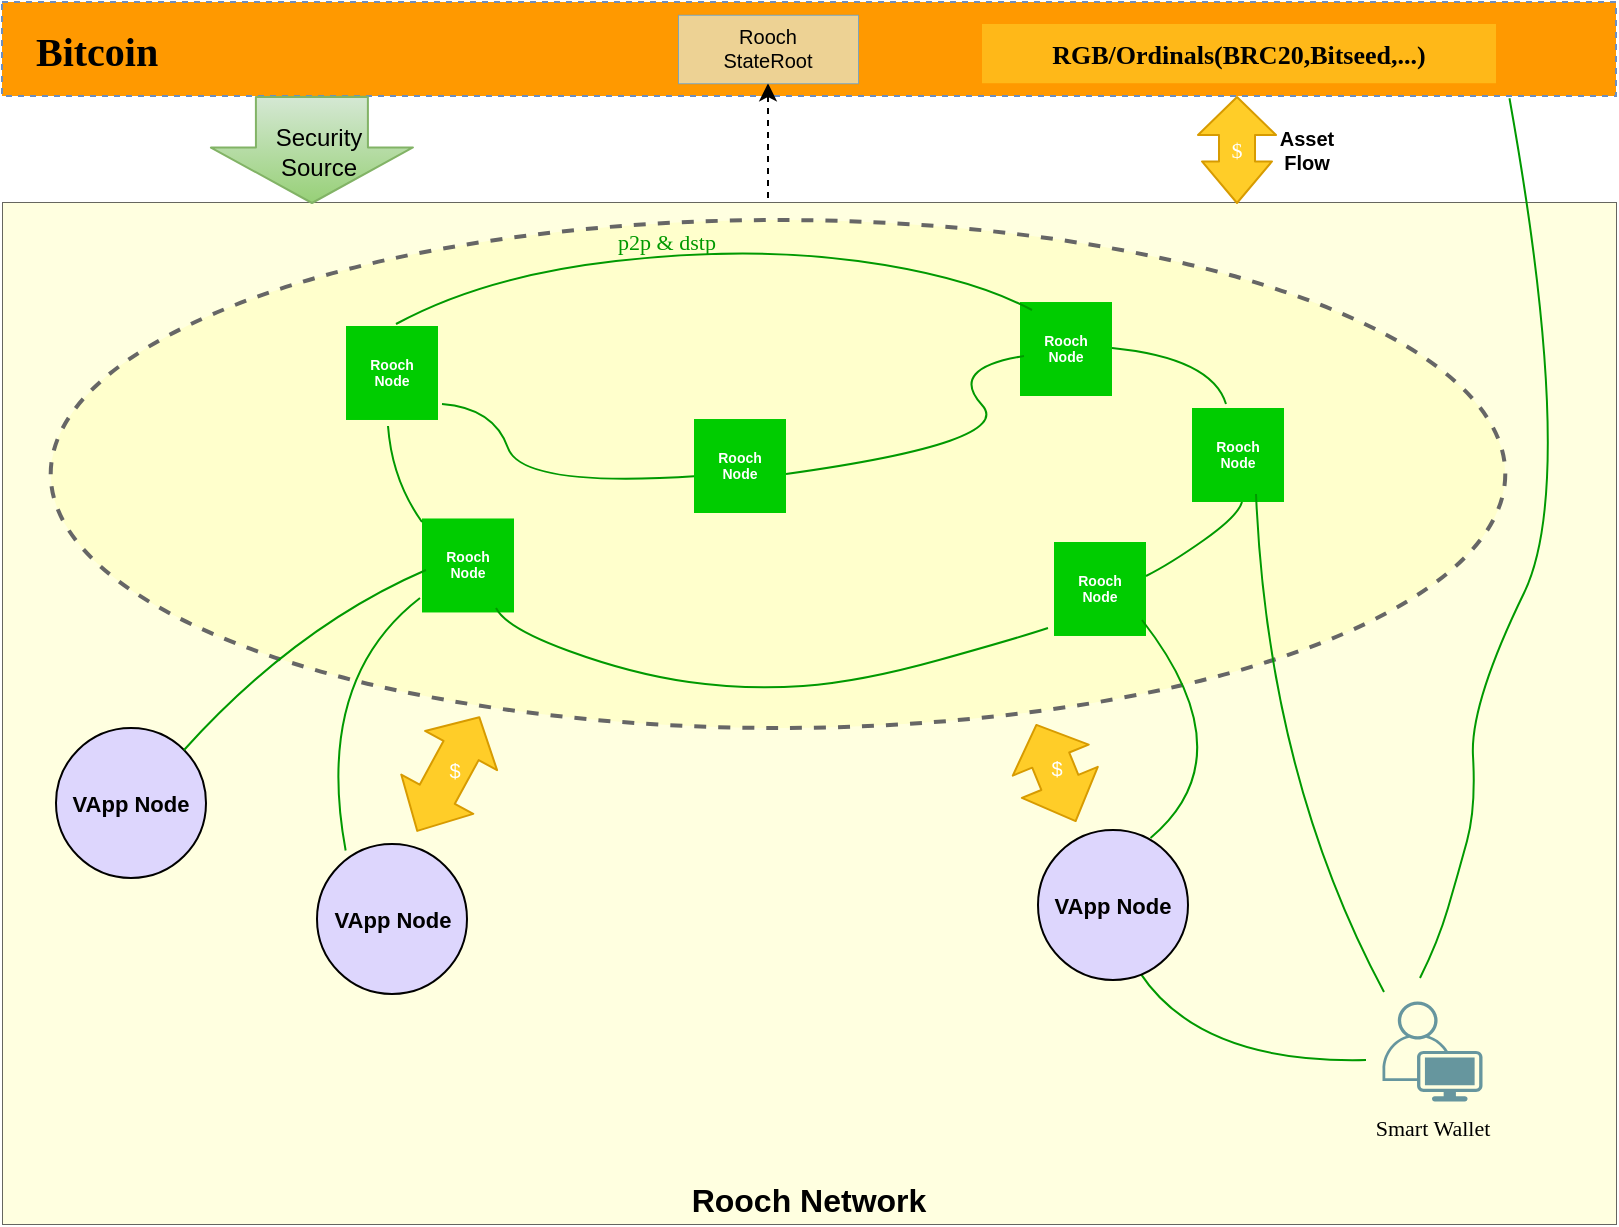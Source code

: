 <mxfile pages="7" scale="1" border="5" disableSvgWarning="true">
    <diagram id="2vP4aIfQfO2A1SMvVix5" name="bitcoin-application-layer">
        <mxGraphModel dx="803" dy="524" grid="0" gridSize="10" guides="1" tooltips="1" connect="1" arrows="1" fold="1" page="1" pageScale="1" pageWidth="850" pageHeight="1100" background="#ffffff" math="0" shadow="0">
            <root>
                <mxCell id="0"/>
                <mxCell id="1" parent="0"/>
                <mxCell id="2N7_XIKIqpY0DTHlZ09R-25" value="&lt;b style=&quot;font-size: 16px;&quot;&gt;&lt;br&gt;&lt;br&gt;Rooch Network&lt;br&gt;&lt;/b&gt;" style="text;html=1;align=center;verticalAlign=bottom;whiteSpace=wrap;rounded=0;strokeWidth=0.5;fontSize=16;fillColor=#FFFFCC;opacity=60;strokeColor=default;" parent="1" vertex="1">
                    <mxGeometry x="15" y="159" width="807" height="511" as="geometry"/>
                </mxCell>
                <mxCell id="2N7_XIKIqpY0DTHlZ09R-11" value="" style="ellipse;whiteSpace=wrap;html=1;strokeColor=#666666;fontSize=20;strokeWidth=2;fillColor=#FFFFCC;dashed=1;" parent="1" vertex="1">
                    <mxGeometry x="39.35" y="168" width="727.29" height="254" as="geometry"/>
                </mxCell>
                <mxCell id="42tMP7xpwDNbhiCgl0YR-1" value="&amp;nbsp; &amp;nbsp;Bitcoin" style="rounded=0;whiteSpace=wrap;html=1;fontSize=20;fillColor=#FF9900;align=left;fontFamily=Verdana;fontStyle=1;gradientColor=none;strokeColor=#6c8ebf;dashed=1;" parent="1" vertex="1">
                    <mxGeometry x="15" y="59" width="807" height="47" as="geometry"/>
                </mxCell>
                <mxCell id="2N7_XIKIqpY0DTHlZ09R-21" style="edgeStyle=none;html=1;fontSize=7;dashed=1;" parent="1" target="2N7_XIKIqpY0DTHlZ09R-22" edge="1">
                    <mxGeometry relative="1" as="geometry">
                        <mxPoint x="398" y="157" as="sourcePoint"/>
                        <Array as="points"/>
                    </mxGeometry>
                </mxCell>
                <mxCell id="2N7_XIKIqpY0DTHlZ09R-22" value="Rooch&lt;br&gt;StateRoot" style="text;html=1;strokeColor=#3399FF;fillColor=#E1F8F7;align=center;verticalAlign=middle;whiteSpace=wrap;rounded=0;fontSize=10;strokeWidth=0.5;fontColor=#000000;opacity=60;" parent="1" vertex="1">
                    <mxGeometry x="353" y="65.38" width="90" height="34.23" as="geometry"/>
                </mxCell>
                <mxCell id="2N7_XIKIqpY0DTHlZ09R-26" value="" style="shape=flexArrow;endArrow=classic;startArrow=classic;html=1;strokeWidth=1;fontSize=10;width=18;startSize=6.6;fillColor=#ffcd28;strokeColor=#d79b00;gradientColor=none;startWidth=16;" parent="1" edge="1">
                    <mxGeometry width="100" height="100" relative="1" as="geometry">
                        <mxPoint x="632.5" y="160" as="sourcePoint"/>
                        <mxPoint x="632.5" y="106" as="targetPoint"/>
                    </mxGeometry>
                </mxCell>
                <mxCell id="2N7_XIKIqpY0DTHlZ09R-27" value="&lt;b&gt;Asset&lt;br&gt;Flow&lt;/b&gt;" style="edgeLabel;html=1;align=center;verticalAlign=middle;resizable=0;points=[];fontSize=10;labelBackgroundColor=none;" parent="2N7_XIKIqpY0DTHlZ09R-26" vertex="1" connectable="0">
                    <mxGeometry x="0.115" y="-1" relative="1" as="geometry">
                        <mxPoint x="33" y="3" as="offset"/>
                    </mxGeometry>
                </mxCell>
                <mxCell id="2N7_XIKIqpY0DTHlZ09R-73" value="$" style="edgeLabel;html=1;align=center;verticalAlign=middle;resizable=0;points=[];fontSize=11;fontFamily=Verdana;fontColor=#FFFFFF;labelBackgroundColor=none;" parent="2N7_XIKIqpY0DTHlZ09R-26" vertex="1" connectable="0">
                    <mxGeometry x="0.027" y="1" relative="1" as="geometry">
                        <mxPoint as="offset"/>
                    </mxGeometry>
                </mxCell>
                <mxCell id="2N7_XIKIqpY0DTHlZ09R-28" value="" style="shape=flexArrow;endArrow=classic;startArrow=classic;html=1;strokeWidth=1;fontSize=10;width=20;startSize=6.63;exitX=0.257;exitY=0.581;exitDx=0;exitDy=0;exitPerimeter=0;fillColor=#ffcd28;labelBackgroundColor=none;gradientColor=none;strokeColor=#d79b00;entryX=0.296;entryY=0.468;entryDx=0;entryDy=0;entryPerimeter=0;" parent="1" edge="1">
                    <mxGeometry width="100" height="100" relative="1" as="geometry">
                        <mxPoint x="222.399" y="473.891" as="sourcePoint"/>
                        <mxPoint x="253.872" y="416.148" as="targetPoint"/>
                    </mxGeometry>
                </mxCell>
                <mxCell id="2N7_XIKIqpY0DTHlZ09R-29" value="$&lt;br&gt;" style="edgeLabel;html=1;align=center;verticalAlign=middle;resizable=0;points=[];fontSize=10;labelBackgroundColor=none;fontColor=#FFFFFF;" parent="2N7_XIKIqpY0DTHlZ09R-28" vertex="1" connectable="0">
                    <mxGeometry x="0.115" y="-1" relative="1" as="geometry">
                        <mxPoint as="offset"/>
                    </mxGeometry>
                </mxCell>
                <mxCell id="2N7_XIKIqpY0DTHlZ09R-37" value="" style="shape=flexArrow;endArrow=classic;html=1;strokeWidth=1;fontSize=12;fillColor=#d5e8d4;endWidth=44;endSize=8.92;width=56;gradientColor=#97d077;strokeColor=#82b366;exitX=0.192;exitY=0.999;exitDx=0;exitDy=0;exitPerimeter=0;labelBackgroundColor=none;fontColor=#FFFFFF;verticalAlign=middle;" parent="1" source="42tMP7xpwDNbhiCgl0YR-1" edge="1">
                    <mxGeometry width="50" height="50" relative="1" as="geometry">
                        <mxPoint x="151" y="106" as="sourcePoint"/>
                        <mxPoint x="170" y="160" as="targetPoint"/>
                    </mxGeometry>
                </mxCell>
                <mxCell id="2N7_XIKIqpY0DTHlZ09R-38" value="Security&lt;br&gt;Source" style="edgeLabel;html=1;align=center;verticalAlign=middle;resizable=0;points=[];fontSize=12;labelBackgroundColor=none;fontColor=#000000;" parent="2N7_XIKIqpY0DTHlZ09R-37" vertex="1" connectable="0">
                    <mxGeometry x="-0.205" y="-5" relative="1" as="geometry">
                        <mxPoint x="8" y="6" as="offset"/>
                    </mxGeometry>
                </mxCell>
                <mxCell id="2N7_XIKIqpY0DTHlZ09R-49" value="Rooch&#10;Node" style="group;strokeColor=none;align=center;container=0;verticalAlign=middle;fontSize=7;labelBackgroundColor=none;fontColor=#FFFFFF;labelBorderColor=none;fillColor=#00CC00;fontStyle=1" parent="1" vertex="1" connectable="0">
                    <mxGeometry x="610" y="262" width="46" height="46.99" as="geometry"/>
                </mxCell>
                <mxCell id="2N7_XIKIqpY0DTHlZ09R-50" value="Rooch&#10;Node" style="group;strokeColor=none;align=center;container=0;verticalAlign=middle;fontSize=7;labelBackgroundColor=none;fontColor=#FFFFFF;labelBorderColor=none;fillColor=#00CC00;fontStyle=1" parent="1" vertex="1" connectable="0">
                    <mxGeometry x="541" y="329" width="46" height="46.99" as="geometry"/>
                </mxCell>
                <mxCell id="2N7_XIKIqpY0DTHlZ09R-51" value="Rooch&#10;Node" style="group;strokeColor=none;align=center;container=0;verticalAlign=middle;fontSize=7;labelBackgroundColor=none;fontColor=#FFFFFF;labelBorderColor=none;fillColor=#00CC00;fontStyle=1" parent="1" vertex="1" connectable="0">
                    <mxGeometry x="524" y="209.01" width="46" height="46.99" as="geometry"/>
                </mxCell>
                <mxCell id="2N7_XIKIqpY0DTHlZ09R-52" value="Rooch&#10;Node" style="group;strokeColor=none;align=center;container=0;verticalAlign=middle;fontSize=7;labelBackgroundColor=none;fontColor=#FFFFFF;labelBorderColor=none;fillColor=#00CC00;fontStyle=1" parent="1" vertex="1" connectable="0">
                    <mxGeometry x="187" y="221" width="46" height="46.99" as="geometry"/>
                </mxCell>
                <mxCell id="2N7_XIKIqpY0DTHlZ09R-55" value="" style="shape=flexArrow;endArrow=classic;startArrow=classic;html=1;strokeWidth=1;fontSize=10;width=20;startSize=6.63;fillColor=#ffcd28;labelBackgroundColor=none;gradientColor=none;strokeColor=#d79b00;" parent="1" edge="1">
                    <mxGeometry width="100" height="100" relative="1" as="geometry">
                        <mxPoint x="552" y="469" as="sourcePoint"/>
                        <mxPoint x="532" y="420" as="targetPoint"/>
                    </mxGeometry>
                </mxCell>
                <mxCell id="2N7_XIKIqpY0DTHlZ09R-56" value="$&lt;br&gt;" style="edgeLabel;html=1;align=center;verticalAlign=middle;resizable=0;points=[];fontSize=10;labelBackgroundColor=none;fontColor=#FFFFFF;" parent="2N7_XIKIqpY0DTHlZ09R-55" vertex="1" connectable="0">
                    <mxGeometry x="0.115" y="-1" relative="1" as="geometry">
                        <mxPoint as="offset"/>
                    </mxGeometry>
                </mxCell>
                <mxCell id="2N7_XIKIqpY0DTHlZ09R-57" value="Rooch&#10;Node" style="group;strokeColor=none;align=center;container=0;verticalAlign=middle;fontSize=7;labelBackgroundColor=none;fontColor=#FFFFFF;labelBorderColor=none;fillColor=#00CC00;fontStyle=1" parent="1" vertex="1" connectable="0">
                    <mxGeometry x="225" y="317.24" width="46" height="46.99" as="geometry"/>
                </mxCell>
                <mxCell id="2N7_XIKIqpY0DTHlZ09R-59" value="" style="curved=1;endArrow=none;html=1;labelBackgroundColor=none;strokeWidth=1;fontFamily=Verdana;fontSize=12;fontColor=#FFFFFF;fillColor=#FFFFFF;endFill=0;strokeColor=#009900;" parent="1" edge="1">
                    <mxGeometry width="50" height="50" relative="1" as="geometry">
                        <mxPoint x="225" y="319" as="sourcePoint"/>
                        <mxPoint x="208" y="271" as="targetPoint"/>
                        <Array as="points">
                            <mxPoint x="210" y="298"/>
                        </Array>
                    </mxGeometry>
                </mxCell>
                <mxCell id="2N7_XIKIqpY0DTHlZ09R-61" value="" style="curved=1;endArrow=none;html=1;labelBackgroundColor=none;strokeColor=#009900;strokeWidth=1;fontFamily=Verdana;fontSize=12;fontColor=#FFFFFF;fillColor=#FFFFFF;endFill=0;" parent="1" edge="1">
                    <mxGeometry width="50" height="50" relative="1" as="geometry">
                        <mxPoint x="212" y="220" as="sourcePoint"/>
                        <mxPoint x="530" y="213" as="targetPoint"/>
                        <Array as="points">
                            <mxPoint x="256" y="196"/>
                            <mxPoint x="388" y="181"/>
                            <mxPoint x="498" y="196"/>
                        </Array>
                    </mxGeometry>
                </mxCell>
                <mxCell id="2N7_XIKIqpY0DTHlZ09R-74" value="p2p &amp;amp; dstp" style="edgeLabel;html=1;align=center;verticalAlign=middle;resizable=0;points=[];fontSize=11;fontFamily=Verdana;fontColor=#009900;labelBackgroundColor=none;" parent="2N7_XIKIqpY0DTHlZ09R-61" vertex="1" connectable="0">
                    <mxGeometry x="-0.148" y="2" relative="1" as="geometry">
                        <mxPoint x="1" y="-5" as="offset"/>
                    </mxGeometry>
                </mxCell>
                <mxCell id="2N7_XIKIqpY0DTHlZ09R-63" value="" style="curved=1;endArrow=none;html=1;labelBackgroundColor=none;strokeWidth=1;fontFamily=Verdana;fontSize=12;fontColor=#FFFFFF;fillColor=#FFFFFF;endFill=0;strokeColor=#009900;" parent="1" edge="1">
                    <mxGeometry width="50" height="50" relative="1" as="geometry">
                        <mxPoint x="262" y="362" as="sourcePoint"/>
                        <mxPoint x="538" y="372" as="targetPoint"/>
                        <Array as="points">
                            <mxPoint x="267" y="372"/>
                            <mxPoint x="330" y="395"/>
                            <mxPoint x="387" y="403"/>
                            <mxPoint x="444" y="399"/>
                            <mxPoint x="523" y="377"/>
                        </Array>
                    </mxGeometry>
                </mxCell>
                <mxCell id="2N7_XIKIqpY0DTHlZ09R-65" value="" style="curved=1;endArrow=none;html=1;labelBackgroundColor=none;strokeColor=#009900;strokeWidth=1;fontFamily=Verdana;fontSize=12;fontColor=#FFFFFF;fillColor=#FFFFFF;endFill=0;" parent="1" edge="1">
                    <mxGeometry width="50" height="50" relative="1" as="geometry">
                        <mxPoint x="587" y="346" as="sourcePoint"/>
                        <mxPoint x="635" y="309" as="targetPoint"/>
                        <Array as="points">
                            <mxPoint x="599" y="340"/>
                            <mxPoint x="633" y="316"/>
                        </Array>
                    </mxGeometry>
                </mxCell>
                <mxCell id="2N7_XIKIqpY0DTHlZ09R-66" value="" style="curved=1;endArrow=none;html=1;labelBackgroundColor=none;strokeColor=#009900;strokeWidth=1;fontFamily=Verdana;fontSize=12;fontColor=#FFFFFF;fillColor=#FFFFFF;endFill=0;" parent="1" edge="1">
                    <mxGeometry width="50" height="50" relative="1" as="geometry">
                        <mxPoint x="570" y="232" as="sourcePoint"/>
                        <mxPoint x="627" y="260" as="targetPoint"/>
                        <Array as="points">
                            <mxPoint x="620" y="237"/>
                        </Array>
                    </mxGeometry>
                </mxCell>
                <mxCell id="2N7_XIKIqpY0DTHlZ09R-68" value="" style="curved=1;endArrow=none;html=1;labelBackgroundColor=none;strokeColor=#009900;strokeWidth=1;fontFamily=Verdana;fontSize=12;fontColor=#FFFFFF;fillColor=#FFFFFF;endFill=0;" parent="1" edge="1">
                    <mxGeometry width="50" height="50" relative="1" as="geometry">
                        <mxPoint x="235" y="260" as="sourcePoint"/>
                        <mxPoint x="363" y="296" as="targetPoint"/>
                        <Array as="points">
                            <mxPoint x="261" y="262"/>
                            <mxPoint x="275" y="302"/>
                        </Array>
                    </mxGeometry>
                </mxCell>
                <mxCell id="2N7_XIKIqpY0DTHlZ09R-70" value="" style="curved=1;endArrow=none;html=1;labelBackgroundColor=none;strokeColor=#009900;strokeWidth=1;fontFamily=Verdana;fontSize=12;fontColor=#FFFFFF;fillColor=#FFFFFF;endFill=0;" parent="1" edge="1">
                    <mxGeometry width="50" height="50" relative="1" as="geometry">
                        <mxPoint x="407" y="295" as="sourcePoint"/>
                        <mxPoint x="526" y="236" as="targetPoint"/>
                        <Array as="points">
                            <mxPoint x="522" y="279"/>
                            <mxPoint x="488" y="242"/>
                        </Array>
                    </mxGeometry>
                </mxCell>
                <mxCell id="2N7_XIKIqpY0DTHlZ09R-71" value="" style="curved=1;endArrow=none;html=1;labelBackgroundColor=none;strokeColor=#009900;strokeWidth=1;fontFamily=Verdana;fontSize=12;fontColor=#FFFFFF;fillColor=#FFFFFF;exitX=0.191;exitY=0.043;exitDx=0;exitDy=0;endFill=0;exitPerimeter=0;" parent="1" source="VQFMe5WCVB1cmZSXaplP-1" edge="1">
                    <mxGeometry width="50" height="50" relative="1" as="geometry">
                        <mxPoint x="179" y="473" as="sourcePoint"/>
                        <mxPoint x="224" y="357" as="targetPoint"/>
                        <Array as="points">
                            <mxPoint x="171" y="398"/>
                        </Array>
                    </mxGeometry>
                </mxCell>
                <mxCell id="2N7_XIKIqpY0DTHlZ09R-72" value="" style="curved=1;endArrow=none;html=1;labelBackgroundColor=none;strokeColor=#009900;strokeWidth=1;fontFamily=Verdana;fontSize=12;fontColor=#FFFFFF;fillColor=#FFFFFF;endFill=0;exitX=0.75;exitY=0;exitDx=0;exitDy=0;" parent="1" edge="1">
                    <mxGeometry width="50" height="50" relative="1" as="geometry">
                        <mxPoint x="589.25" y="477" as="sourcePoint"/>
                        <mxPoint x="585" y="368" as="targetPoint"/>
                        <Array as="points">
                            <mxPoint x="638" y="436"/>
                        </Array>
                    </mxGeometry>
                </mxCell>
                <mxCell id="2N7_XIKIqpY0DTHlZ09R-75" value="Smart Wallet" style="points=[[0.35,0,0],[0.98,0.51,0],[1,0.71,0],[0.67,1,0],[0,0.795,0],[0,0.65,0]];verticalLabelPosition=bottom;sketch=0;html=1;verticalAlign=top;aspect=fixed;align=center;pointerEvents=1;shape=mxgraph.cisco19.user;fillColor=#005073;strokeColor=none;dashed=1;labelBackgroundColor=none;labelBorderColor=none;strokeWidth=0;fontFamily=Verdana;fontSize=11;fontColor=#000000;opacity=60;" parent="1" vertex="1">
                    <mxGeometry x="705" y="558.5" width="50" height="50" as="geometry"/>
                </mxCell>
                <mxCell id="2N7_XIKIqpY0DTHlZ09R-76" value="" style="curved=1;endArrow=none;html=1;labelBackgroundColor=none;strokeColor=#009900;strokeWidth=1;fontFamily=Verdana;fontSize=12;fontColor=#FFFFFF;fillColor=#FFFFFF;endFill=0;entryX=0.934;entryY=1.024;entryDx=0;entryDy=0;entryPerimeter=0;" parent="1" target="42tMP7xpwDNbhiCgl0YR-1" edge="1">
                    <mxGeometry width="50" height="50" relative="1" as="geometry">
                        <mxPoint x="724" y="547" as="sourcePoint"/>
                        <mxPoint x="595" y="378" as="targetPoint"/>
                        <Array as="points">
                            <mxPoint x="733" y="529"/>
                            <mxPoint x="743" y="495"/>
                            <mxPoint x="752" y="462"/>
                            <mxPoint x="749" y="410"/>
                            <mxPoint x="803" y="299"/>
                        </Array>
                    </mxGeometry>
                </mxCell>
                <mxCell id="2N7_XIKIqpY0DTHlZ09R-77" value="" style="curved=1;endArrow=none;html=1;labelBackgroundColor=none;strokeColor=#009900;strokeWidth=1;fontFamily=Verdana;fontSize=12;fontColor=#FFFFFF;fillColor=#FFFFFF;endFill=0;" parent="1" edge="1">
                    <mxGeometry width="50" height="50" relative="1" as="geometry">
                        <mxPoint x="706" y="554" as="sourcePoint"/>
                        <mxPoint x="642" y="305" as="targetPoint"/>
                        <Array as="points">
                            <mxPoint x="648" y="446"/>
                        </Array>
                    </mxGeometry>
                </mxCell>
                <mxCell id="2N7_XIKIqpY0DTHlZ09R-78" value="" style="curved=1;endArrow=none;html=1;labelBackgroundColor=none;strokeColor=#009900;strokeWidth=1;fontFamily=Verdana;fontSize=12;fontColor=#FFFFFF;fillColor=#FFFFFF;endFill=0;entryX=0.678;entryY=0.949;entryDx=0;entryDy=0;entryPerimeter=0;" parent="1" target="VQFMe5WCVB1cmZSXaplP-2" edge="1">
                    <mxGeometry width="50" height="50" relative="1" as="geometry">
                        <mxPoint x="697" y="588" as="sourcePoint"/>
                        <mxPoint x="329" y="609.5" as="targetPoint"/>
                        <Array as="points">
                            <mxPoint x="614" y="590"/>
                        </Array>
                    </mxGeometry>
                </mxCell>
                <mxCell id="js07Af591hyCYf0K9vDc-3" value="Rooch&#10;Node" style="group;strokeColor=none;align=center;container=0;verticalAlign=middle;fontSize=7;labelBackgroundColor=none;fontColor=#FFFFFF;labelBorderColor=none;fillColor=#00CC00;fontStyle=1" parent="1" vertex="1" connectable="0">
                    <mxGeometry x="361" y="267.51" width="46" height="46.99" as="geometry"/>
                </mxCell>
                <mxCell id="VQFMe5WCVB1cmZSXaplP-1" value="&lt;font style=&quot;font-size: 11px;&quot;&gt;&lt;b&gt;VApp Node&lt;/b&gt;&lt;/font&gt;" style="ellipse;whiteSpace=wrap;html=1;aspect=fixed;verticalAlign=middle;fontSize=8;movable=1;resizable=1;rotatable=1;deletable=1;editable=1;connectable=1;container=0;fillColor=#DDD6FD;" parent="1" vertex="1">
                    <mxGeometry x="172.5" y="480" width="75" height="75" as="geometry"/>
                </mxCell>
                <mxCell id="VQFMe5WCVB1cmZSXaplP-2" value="&lt;font style=&quot;font-size: 11px;&quot;&gt;&lt;b&gt;VApp Node&lt;/b&gt;&lt;/font&gt;" style="ellipse;whiteSpace=wrap;html=1;aspect=fixed;verticalAlign=middle;fontSize=8;movable=1;resizable=1;rotatable=1;deletable=1;editable=1;connectable=1;container=0;fillColor=#DDD6FD;" parent="1" vertex="1">
                    <mxGeometry x="533" y="473" width="75" height="75" as="geometry"/>
                </mxCell>
                <mxCell id="VQFMe5WCVB1cmZSXaplP-3" value="&lt;font style=&quot;font-size: 11px;&quot;&gt;&lt;b&gt;VApp Node&lt;/b&gt;&lt;/font&gt;" style="ellipse;whiteSpace=wrap;html=1;aspect=fixed;verticalAlign=middle;fontSize=8;movable=1;resizable=1;rotatable=1;deletable=1;editable=1;connectable=1;container=0;fillColor=#DDD6FD;" parent="1" vertex="1">
                    <mxGeometry x="42" y="422" width="75" height="75" as="geometry"/>
                </mxCell>
                <mxCell id="VQFMe5WCVB1cmZSXaplP-4" value="RGB/Ordinals(BRC20,Bitseed,...)" style="rounded=0;whiteSpace=wrap;html=1;labelBackgroundColor=none;labelBorderColor=none;strokeColor=none;strokeWidth=1;fontFamily=Verdana;fontSize=13;fontColor=#000000;fillColor=#FFCD28;gradientColor=none;fontStyle=1;opacity=60;" parent="1" vertex="1">
                    <mxGeometry x="505" y="70" width="257" height="29.61" as="geometry"/>
                </mxCell>
                <mxCell id="VQFMe5WCVB1cmZSXaplP-5" value="" style="curved=1;endArrow=none;html=1;labelBackgroundColor=none;strokeColor=#009900;strokeWidth=1;fontFamily=Verdana;fontSize=12;fontColor=#FFFFFF;fillColor=#FFFFFF;exitX=1;exitY=0;exitDx=0;exitDy=0;endFill=0;" parent="1" source="VQFMe5WCVB1cmZSXaplP-3" edge="1">
                    <mxGeometry width="50" height="50" relative="1" as="geometry">
                        <mxPoint x="196.825" y="493.225" as="sourcePoint"/>
                        <mxPoint x="227" y="343" as="targetPoint"/>
                        <Array as="points">
                            <mxPoint x="162" y="371"/>
                        </Array>
                    </mxGeometry>
                </mxCell>
            </root>
        </mxGraphModel>
    </diagram>
    <diagram id="d7akH7xzT9ppM8vzb87T" name="vapp container">
        <mxGraphModel dx="803" dy="524" grid="0" gridSize="10" guides="1" tooltips="1" connect="1" arrows="1" fold="1" page="1" pageScale="1" pageWidth="850" pageHeight="1100" background="#ffffff" math="0" shadow="0">
            <root>
                <mxCell id="0"/>
                <mxCell id="1" parent="0"/>
                <mxCell id="Z9TN9iyGQm03j9Z2ilVb-1" value="VApp Container" style="group;strokeColor=default;align=center;container=0;movable=1;resizable=1;rotatable=1;deletable=1;editable=1;connectable=1;fillColor=#FEFCF0;fontStyle=1" parent="1" vertex="1" connectable="0">
                    <mxGeometry x="173" y="169" width="347" height="262" as="geometry"/>
                </mxCell>
                <mxCell id="Z9TN9iyGQm03j9Z2ilVb-11" value="MoveOS" style="rounded=0;whiteSpace=wrap;html=1;labelBackgroundColor=none;labelBorderColor=none;strokeColor=default;strokeWidth=1;fontFamily=Verdana;fontSize=11;fontColor=#000000;fillColor=#FFFFFF;gradientColor=none;opacity=60;verticalAlign=top;" parent="1" vertex="1">
                    <mxGeometry x="173" y="207" width="347" height="176" as="geometry"/>
                </mxCell>
                <mxCell id="Z9TN9iyGQm03j9Z2ilVb-2" value="&lt;font style=&quot;font-size: 11px;&quot;&gt;&lt;b&gt;App State&lt;/b&gt;&lt;/font&gt;" style="ellipse;whiteSpace=wrap;html=1;aspect=fixed;verticalAlign=top;fontSize=8;movable=1;resizable=1;rotatable=1;deletable=1;editable=1;connectable=1;container=0;fillColor=#DDD6FD;" parent="1" vertex="1">
                    <mxGeometry x="198" y="232.618" width="140" height="140" as="geometry"/>
                </mxCell>
                <mxCell id="Z9TN9iyGQm03j9Z2ilVb-3" value="&lt;font style=&quot;font-size: 10px;&quot;&gt;Rooch&lt;br&gt;State&lt;/font&gt;" style="ellipse;whiteSpace=wrap;html=1;aspect=fixed;fillColor=#E1F8F7;verticalAlign=top;fontSize=8;movable=1;resizable=1;rotatable=1;deletable=1;editable=1;connectable=1;container=0;dashed=1;fontColor=#000000;" parent="1" vertex="1">
                    <mxGeometry x="211.02" y="263" width="97.55" height="97.55" as="geometry"/>
                </mxCell>
                <mxCell id="Z9TN9iyGQm03j9Z2ilVb-4" value="&lt;span style=&quot;font-size: 8px;&quot;&gt;Bitcoin&lt;br&gt;State&lt;br style=&quot;font-size: 8px;&quot;&gt;&lt;/span&gt;" style="ellipse;whiteSpace=wrap;html=1;aspect=fixed;dashed=1;fontSize=8;movable=1;resizable=1;rotatable=1;deletable=1;editable=1;connectable=1;container=0;fillColor=#ff9900;gradientColor=none;strokeColor=#82b366;fontStyle=0;fontColor=#FFFFFF;" parent="1" vertex="1">
                    <mxGeometry x="234.83" y="301" width="49.93" height="49.93" as="geometry"/>
                </mxCell>
                <mxCell id="Z9TN9iyGQm03j9Z2ilVb-7" value="Move Std" style="rounded=0;whiteSpace=wrap;html=1;labelBackgroundColor=none;labelBorderColor=none;strokeColor=default;strokeWidth=1;fontFamily=Verdana;fontSize=11;fontColor=#000000;fillColor=#FFFFFF;gradientColor=none;flipV=1;flipH=1;" parent="1" vertex="1">
                    <mxGeometry x="355" y="343" width="161" height="32" as="geometry"/>
                </mxCell>
                <mxCell id="Z9TN9iyGQm03j9Z2ilVb-8" value="MoveOS Std" style="rounded=0;whiteSpace=wrap;html=1;labelBackgroundColor=none;labelBorderColor=none;strokeColor=default;strokeWidth=1;fontFamily=Verdana;fontSize=11;fontColor=#000000;fillColor=#FFFFFF;gradientColor=none;flipV=1;flipH=1;" parent="1" vertex="1">
                    <mxGeometry x="355" y="311" width="161" height="32" as="geometry"/>
                </mxCell>
                <mxCell id="Z9TN9iyGQm03j9Z2ilVb-9" value="RoochFramework" style="rounded=0;whiteSpace=wrap;html=1;labelBackgroundColor=none;labelBorderColor=none;strokeColor=default;strokeWidth=1;fontFamily=Verdana;fontSize=11;fontColor=#000000;fillColor=#FFFFFF;gradientColor=none;flipV=1;flipH=1;" parent="1" vertex="1">
                    <mxGeometry x="355" y="279" width="161" height="32" as="geometry"/>
                </mxCell>
                <mxCell id="Z9TN9iyGQm03j9Z2ilVb-10" value="BitcoinMove" style="rounded=0;whiteSpace=wrap;html=1;labelBackgroundColor=none;labelBorderColor=none;strokeColor=default;strokeWidth=1;fontFamily=Verdana;fontSize=11;fontColor=#000000;fillColor=#FFFFFF;gradientColor=none;flipV=1;flipH=1;" parent="1" vertex="1">
                    <mxGeometry x="355" y="247" width="161" height="32" as="geometry"/>
                </mxCell>
                <mxCell id="Z9TN9iyGQm03j9Z2ilVb-13" value="CLI" style="rounded=0;whiteSpace=wrap;html=1;labelBackgroundColor=none;labelBorderColor=none;strokeColor=default;strokeWidth=1;fontFamily=Verdana;fontSize=11;fontColor=#000000;fillColor=#FFFFFF;gradientColor=none;opacity=60;" parent="1" vertex="1">
                    <mxGeometry x="173" y="396" width="117" height="35.62" as="geometry"/>
                </mxCell>
                <mxCell id="Z9TN9iyGQm03j9Z2ilVb-14" value="RPC" style="rounded=0;whiteSpace=wrap;html=1;labelBackgroundColor=none;labelBorderColor=none;strokeColor=default;strokeWidth=1;fontFamily=Verdana;fontSize=11;fontColor=#000000;fillColor=#FFFFFF;gradientColor=none;opacity=60;" parent="1" vertex="1">
                    <mxGeometry x="290" y="396" width="130" height="35.62" as="geometry"/>
                </mxCell>
                <mxCell id="Z9TN9iyGQm03j9Z2ilVb-15" value="Indexer" style="rounded=0;whiteSpace=wrap;html=1;labelBackgroundColor=none;labelBorderColor=none;strokeColor=default;strokeWidth=1;fontFamily=Verdana;fontSize=11;fontColor=#000000;fillColor=#FFFFFF;gradientColor=none;opacity=60;" parent="1" vertex="1">
                    <mxGeometry x="420" y="396" width="100" height="35.62" as="geometry"/>
                </mxCell>
            </root>
        </mxGraphModel>
    </diagram>
    <diagram id="EqAth-7GmEjJqxAMN-ly" name="dstp">
        <mxGraphModel dx="803" dy="524" grid="0" gridSize="10" guides="1" tooltips="1" connect="1" arrows="1" fold="1" page="1" pageScale="1" pageWidth="850" pageHeight="1100" math="0" shadow="0">
            <root>
                <mxCell id="0"/>
                <mxCell id="1" parent="0"/>
                <mxCell id="Sma7fm2Y2_25wwJNQeVA-1" value="Rooch Node" style="group;strokeColor=default;align=center;container=0;movable=1;resizable=1;rotatable=1;deletable=1;editable=1;connectable=1;fillColor=#FEFCF0;fontStyle=1" parent="1" vertex="1" connectable="0">
                    <mxGeometry x="292" y="188" width="203" height="171" as="geometry"/>
                </mxCell>
                <mxCell id="Sma7fm2Y2_25wwJNQeVA-4" value="&lt;font style=&quot;font-size: 10px;&quot;&gt;Rooch&lt;br&gt;State&lt;/font&gt;" style="ellipse;whiteSpace=wrap;html=1;aspect=fixed;fillColor=#E1F8F7;verticalAlign=top;fontSize=8;movable=1;resizable=1;rotatable=1;deletable=1;editable=1;connectable=1;container=0;fontColor=#000000;" parent="1" vertex="1">
                    <mxGeometry x="333.83" y="217.46" width="131" height="131" as="geometry"/>
                </mxCell>
                <mxCell id="Sma7fm2Y2_25wwJNQeVA-5" value="&lt;span style=&quot;font-size: 8px;&quot;&gt;Bitcoin&lt;br&gt;State&lt;br style=&quot;font-size: 8px;&quot;&gt;&lt;/span&gt;" style="ellipse;whiteSpace=wrap;html=1;aspect=fixed;dashed=1;fontSize=8;movable=1;resizable=1;rotatable=1;deletable=1;editable=1;connectable=1;container=0;fillColor=#ff9900;gradientColor=none;strokeColor=#82b366;fontStyle=0;fontColor=#FFFFFF;" parent="1" vertex="1">
                    <mxGeometry x="345" y="246" width="60" height="60" as="geometry"/>
                </mxCell>
                <mxCell id="g-V4mNBlNdT8Pj4GGpcs-1" value="X VApp Node" style="group;strokeColor=default;align=center;container=0;movable=1;resizable=1;rotatable=1;deletable=1;editable=1;connectable=1;fillColor=#FEFCF0;fontStyle=1" parent="1" vertex="1" connectable="0">
                    <mxGeometry x="84" y="460" width="209" height="206" as="geometry"/>
                </mxCell>
                <mxCell id="eU7EONqNW5Q-Um91caDr-1" value="&lt;font style=&quot;font-size: 11px;&quot;&gt;&lt;b&gt;X App State&lt;/b&gt;&lt;/font&gt;" style="ellipse;whiteSpace=wrap;html=1;aspect=fixed;verticalAlign=middle;fontSize=8;movable=1;resizable=1;rotatable=1;deletable=1;editable=1;connectable=1;container=0;fillColor=#DDD6FD;" parent="1" vertex="1">
                    <mxGeometry x="102" y="582" width="75" height="75" as="geometry"/>
                </mxCell>
                <mxCell id="eU7EONqNW5Q-Um91caDr-2" value="&lt;font style=&quot;font-size: 10px;&quot;&gt;Rooch&lt;br&gt;State&lt;/font&gt;" style="ellipse;whiteSpace=wrap;html=1;aspect=fixed;fillColor=#E1F8F7;verticalAlign=top;fontSize=8;movable=1;resizable=1;rotatable=1;deletable=1;editable=1;connectable=1;container=0;fontColor=#000000;" parent="1" vertex="1">
                    <mxGeometry x="157" y="486" width="117.55" height="117.55" as="geometry"/>
                </mxCell>
                <mxCell id="eU7EONqNW5Q-Um91caDr-3" value="&lt;span style=&quot;font-size: 8px;&quot;&gt;Bitcoin&lt;br&gt;State&lt;br style=&quot;font-size: 8px;&quot;&gt;&lt;/span&gt;" style="ellipse;whiteSpace=wrap;html=1;aspect=fixed;dashed=1;fontSize=8;movable=1;resizable=1;rotatable=1;deletable=1;editable=1;connectable=1;container=0;fillColor=#ff9900;gradientColor=none;strokeColor=#82b366;fontStyle=0;fontColor=#FFFFFF;" parent="1" vertex="1">
                    <mxGeometry x="219.0" y="538.04" width="49.93" height="49.93" as="geometry"/>
                </mxCell>
                <mxCell id="eU7EONqNW5Q-Um91caDr-7" style="edgeStyle=none;html=1;exitX=0.75;exitY=0;exitDx=0;exitDy=0;entryX=0.5;entryY=1;entryDx=0;entryDy=0;dashed=1;labelBackgroundColor=none;strokeColor=#000000;strokeWidth=1;fontFamily=Verdana;fontSize=8;fontColor=#000000;startArrow=none;startFill=0;endArrow=classic;endFill=1;fillColor=#FFFFFF;" parent="1" source="eU7EONqNW5Q-Um91caDr-4" target="eU7EONqNW5Q-Um91caDr-6" edge="1">
                    <mxGeometry relative="1" as="geometry"/>
                </mxCell>
                <mxCell id="eU7EONqNW5Q-Um91caDr-4" value="X App StateRoot" style="rounded=0;whiteSpace=wrap;html=1;labelBackgroundColor=none;labelBorderColor=none;strokeColor=default;strokeWidth=1;fontFamily=Verdana;fontSize=8;fontColor=#000000;fillColor=#DDD6FD;gradientColor=none;opacity=60;fontStyle=1" parent="1" vertex="1">
                    <mxGeometry x="166.5" y="538.04" width="44" height="23" as="geometry"/>
                </mxCell>
                <mxCell id="eU7EONqNW5Q-Um91caDr-5" style="edgeStyle=none;html=1;exitX=1;exitY=0;exitDx=0;exitDy=0;entryX=0.5;entryY=1;entryDx=0;entryDy=0;labelBackgroundColor=none;strokeColor=#000000;strokeWidth=1;fontFamily=Verdana;fontSize=8;fontColor=#000000;startArrow=none;startFill=0;endArrow=classic;endFill=1;fillColor=#FFFFFF;dashed=1;" parent="1" source="eU7EONqNW5Q-Um91caDr-1" target="eU7EONqNW5Q-Um91caDr-4" edge="1">
                    <mxGeometry relative="1" as="geometry"/>
                </mxCell>
                <mxCell id="eU7EONqNW5Q-Um91caDr-6" value="X App StateRoot" style="rounded=0;whiteSpace=wrap;html=1;labelBackgroundColor=none;labelBorderColor=none;strokeColor=default;strokeWidth=1;fontFamily=Verdana;fontSize=8;fontColor=#000000;fillColor=#DDD6FD;gradientColor=none;opacity=60;fontStyle=1" parent="1" vertex="1">
                    <mxGeometry x="371.5" y="317.0" width="44" height="23" as="geometry"/>
                </mxCell>
                <mxCell id="eU7EONqNW5Q-Um91caDr-8" value="Y App StateRoot" style="rounded=0;whiteSpace=wrap;html=1;labelBackgroundColor=none;labelBorderColor=none;strokeColor=default;strokeWidth=1;fontFamily=Verdana;fontSize=8;fontColor=#000000;fillColor=#99FFFF;gradientColor=none;opacity=60;fontStyle=1" parent="1" vertex="1">
                    <mxGeometry x="410" y="278.0" width="44" height="23" as="geometry"/>
                </mxCell>
                <mxCell id="eU7EONqNW5Q-Um91caDr-10" value="Y VApp Node" style="group;strokeColor=default;align=center;container=0;movable=1;resizable=1;rotatable=1;deletable=1;editable=1;connectable=1;fillColor=#FEFCF0;fontStyle=1" parent="1" vertex="1" connectable="0">
                    <mxGeometry x="422" y="459" width="209" height="206" as="geometry"/>
                </mxCell>
                <mxCell id="eU7EONqNW5Q-Um91caDr-11" value="&lt;font style=&quot;font-size: 11px;&quot;&gt;&lt;b&gt;Y App State&lt;/b&gt;&lt;/font&gt;" style="ellipse;whiteSpace=wrap;html=1;aspect=fixed;verticalAlign=middle;fontSize=8;movable=1;resizable=1;rotatable=1;deletable=1;editable=1;connectable=1;container=0;fillColor=#99FFFF;" parent="1" vertex="1">
                    <mxGeometry x="440" y="581" width="75" height="75" as="geometry"/>
                </mxCell>
                <mxCell id="eU7EONqNW5Q-Um91caDr-12" value="&lt;font style=&quot;font-size: 10px;&quot;&gt;Rooch&lt;br&gt;State&lt;/font&gt;" style="ellipse;whiteSpace=wrap;html=1;aspect=fixed;fillColor=#E1F8F7;verticalAlign=top;fontSize=8;movable=1;resizable=1;rotatable=1;deletable=1;editable=1;connectable=1;container=0;fontColor=#000000;" parent="1" vertex="1">
                    <mxGeometry x="495" y="485" width="117.55" height="117.55" as="geometry"/>
                </mxCell>
                <mxCell id="eU7EONqNW5Q-Um91caDr-13" value="&lt;span style=&quot;font-size: 8px;&quot;&gt;Bitcoin&lt;br&gt;State&lt;br style=&quot;font-size: 8px;&quot;&gt;&lt;/span&gt;" style="ellipse;whiteSpace=wrap;html=1;aspect=fixed;dashed=1;fontSize=8;movable=1;resizable=1;rotatable=1;deletable=1;editable=1;connectable=1;container=0;fillColor=#ff9900;gradientColor=none;strokeColor=#82b366;fontStyle=0;fontColor=#FFFFFF;" parent="1" vertex="1">
                    <mxGeometry x="557" y="537.04" width="49.93" height="49.93" as="geometry"/>
                </mxCell>
                <mxCell id="eU7EONqNW5Q-Um91caDr-16" style="edgeStyle=none;html=1;exitX=0.25;exitY=0;exitDx=0;exitDy=0;entryX=0.75;entryY=1;entryDx=0;entryDy=0;dashed=1;labelBackgroundColor=none;strokeColor=#000000;strokeWidth=1;fontFamily=Verdana;fontSize=8;fontColor=#000000;startArrow=none;startFill=0;endArrow=classic;endFill=1;fillColor=#FFFFFF;" parent="1" source="eU7EONqNW5Q-Um91caDr-14" target="eU7EONqNW5Q-Um91caDr-8" edge="1">
                    <mxGeometry relative="1" as="geometry"/>
                </mxCell>
                <mxCell id="eU7EONqNW5Q-Um91caDr-14" value="Y App StateRoot" style="rounded=0;whiteSpace=wrap;html=1;labelBackgroundColor=none;labelBorderColor=none;strokeColor=default;strokeWidth=1;fontFamily=Verdana;fontSize=8;fontColor=#000000;fillColor=#99FFFF;gradientColor=none;opacity=60;fontStyle=1" parent="1" vertex="1">
                    <mxGeometry x="504.5" y="537.04" width="44" height="23" as="geometry"/>
                </mxCell>
                <mxCell id="eU7EONqNW5Q-Um91caDr-15" style="edgeStyle=none;html=1;exitX=1;exitY=0;exitDx=0;exitDy=0;entryX=0.5;entryY=1;entryDx=0;entryDy=0;labelBackgroundColor=none;strokeColor=#000000;strokeWidth=1;fontFamily=Verdana;fontSize=8;fontColor=#000000;startArrow=none;startFill=0;endArrow=classic;endFill=1;fillColor=#FFFFFF;dashed=1;" parent="1" source="eU7EONqNW5Q-Um91caDr-11" target="eU7EONqNW5Q-Um91caDr-14" edge="1">
                    <mxGeometry relative="1" as="geometry"/>
                </mxCell>
                <mxCell id="4hSwtZB1Eyv5E-aTp5YB-1" value="&amp;nbsp; &amp;nbsp;Bitcoin" style="rounded=0;whiteSpace=wrap;html=1;fontSize=20;fillColor=#FF9900;align=left;fontFamily=Verdana;fontStyle=1;gradientColor=none;strokeColor=#6c8ebf;dashed=1;" parent="1" vertex="1">
                    <mxGeometry x="40" y="54" width="780" height="49" as="geometry"/>
                </mxCell>
                <mxCell id="THOBEA_jaRznXiz7DdEh-1" value="Rooch StateRoot" style="text;html=1;strokeColor=#3399FF;fillColor=#E1F8F7;align=center;verticalAlign=middle;whiteSpace=wrap;rounded=0;fontSize=10;strokeWidth=0.5;fontColor=#000000;opacity=60;" parent="1" vertex="1">
                    <mxGeometry x="354.33" y="61.38" width="90" height="34.23" as="geometry"/>
                </mxCell>
                <mxCell id="THOBEA_jaRznXiz7DdEh-2" style="edgeStyle=none;html=1;exitX=0.5;exitY=0;exitDx=0;exitDy=0;entryX=0.5;entryY=1;entryDx=0;entryDy=0;dashed=1;labelBackgroundColor=none;strokeColor=#000000;strokeWidth=1;fontFamily=Verdana;fontSize=8;fontColor=#000000;startArrow=none;startFill=0;endArrow=classic;endFill=1;fillColor=#FFFFFF;" parent="1" source="Sma7fm2Y2_25wwJNQeVA-4" target="THOBEA_jaRznXiz7DdEh-1" edge="1">
                    <mxGeometry relative="1" as="geometry"/>
                </mxCell>
                <mxCell id="THOBEA_jaRznXiz7DdEh-3" value="Rooch Node" style="group;strokeColor=default;align=center;container=0;movable=1;resizable=1;rotatable=1;deletable=1;editable=1;connectable=1;fillColor=#FEFCF0;fontStyle=1" parent="1" vertex="1" connectable="0">
                    <mxGeometry x="48.72" y="283" width="97.28" height="72" as="geometry"/>
                </mxCell>
                <mxCell id="THOBEA_jaRznXiz7DdEh-4" value="Smart Wallet" style="group;strokeColor=default;align=center;container=0;movable=1;resizable=1;rotatable=1;deletable=1;editable=1;connectable=1;fillColor=#FEFCF0;fontStyle=1" parent="1" vertex="1" connectable="0">
                    <mxGeometry x="701" y="283" width="118" height="119" as="geometry"/>
                </mxCell>
                <mxCell id="4EUn-eC5sLoJOuotqmGa-1" value="" style="curved=1;endArrow=none;html=1;labelBackgroundColor=none;strokeColor=#009900;strokeWidth=2;fontFamily=Verdana;fontSize=12;fontColor=#FFFFFF;fillColor=#FFFFFF;exitX=1;exitY=0.5;exitDx=0;exitDy=0;endFill=0;entryX=0;entryY=0.5;entryDx=0;entryDy=0;" parent="1" source="THOBEA_jaRznXiz7DdEh-3" target="Sma7fm2Y2_25wwJNQeVA-1" edge="1">
                    <mxGeometry width="50" height="50" relative="1" as="geometry">
                        <mxPoint x="179" y="473" as="sourcePoint"/>
                        <mxPoint x="224" y="357" as="targetPoint"/>
                        <Array as="points">
                            <mxPoint x="228" y="243"/>
                        </Array>
                    </mxGeometry>
                </mxCell>
                <mxCell id="T6NRajAya--mGivz9IYg-3" value="p2p" style="edgeLabel;html=1;align=center;verticalAlign=middle;resizable=0;points=[];fontSize=8;fontFamily=Verdana;fontColor=#009900;" parent="4EUn-eC5sLoJOuotqmGa-1" vertex="1" connectable="0">
                    <mxGeometry x="-0.122" y="-10" relative="1" as="geometry">
                        <mxPoint as="offset"/>
                    </mxGeometry>
                </mxCell>
                <mxCell id="4EUn-eC5sLoJOuotqmGa-2" value="" style="curved=1;endArrow=none;html=1;labelBackgroundColor=none;strokeColor=#009900;strokeWidth=2;fontFamily=Verdana;fontSize=12;fontColor=#FFFFFF;fillColor=#FFFFFF;exitX=0.5;exitY=0;exitDx=0;exitDy=0;endFill=0;entryX=0;entryY=0.75;entryDx=0;entryDy=0;" parent="1" source="g-V4mNBlNdT8Pj4GGpcs-1" target="Sma7fm2Y2_25wwJNQeVA-1" edge="1">
                    <mxGeometry width="50" height="50" relative="1" as="geometry">
                        <mxPoint x="156" y="329" as="sourcePoint"/>
                        <mxPoint x="302" y="283.5" as="targetPoint"/>
                        <Array as="points">
                            <mxPoint x="238" y="253"/>
                        </Array>
                    </mxGeometry>
                </mxCell>
                <mxCell id="T6NRajAya--mGivz9IYg-2" value="p2p" style="edgeLabel;html=1;align=center;verticalAlign=middle;resizable=0;points=[];fontSize=8;fontFamily=Verdana;fontColor=#009900;" parent="4EUn-eC5sLoJOuotqmGa-2" vertex="1" connectable="0">
                    <mxGeometry x="-0.353" y="-5" relative="1" as="geometry">
                        <mxPoint as="offset"/>
                    </mxGeometry>
                </mxCell>
                <mxCell id="4EUn-eC5sLoJOuotqmGa-3" value="" style="curved=1;endArrow=none;html=1;labelBackgroundColor=none;strokeColor=#009900;strokeWidth=2;fontFamily=Verdana;fontSize=12;fontColor=#FFFFFF;fillColor=#FFFFFF;exitX=0.25;exitY=0;exitDx=0;exitDy=0;endFill=0;entryX=0.64;entryY=0.996;entryDx=0;entryDy=0;entryPerimeter=0;" parent="1" source="eU7EONqNW5Q-Um91caDr-10" target="Sma7fm2Y2_25wwJNQeVA-1" edge="1">
                    <mxGeometry width="50" height="50" relative="1" as="geometry">
                        <mxPoint x="198.5" y="470" as="sourcePoint"/>
                        <mxPoint x="302" y="326.25" as="targetPoint"/>
                        <Array as="points">
                            <mxPoint x="437" y="403"/>
                        </Array>
                    </mxGeometry>
                </mxCell>
                <mxCell id="WeZUjNYPHnncX8DezLcJ-2" value="p2p" style="edgeLabel;html=1;align=center;verticalAlign=middle;resizable=0;points=[];fontSize=8;fontFamily=Verdana;fontColor=#009900;" parent="4EUn-eC5sLoJOuotqmGa-3" vertex="1" connectable="0">
                    <mxGeometry x="-0.08" y="-3" relative="1" as="geometry">
                        <mxPoint as="offset"/>
                    </mxGeometry>
                </mxCell>
                <mxCell id="4EUn-eC5sLoJOuotqmGa-4" value="" style="curved=1;endArrow=none;html=1;labelBackgroundColor=none;strokeColor=#009900;strokeWidth=2;fontFamily=Verdana;fontSize=12;fontColor=#FFFFFF;fillColor=#FFFFFF;exitX=0;exitY=0.5;exitDx=0;exitDy=0;endFill=0;entryX=1;entryY=0.5;entryDx=0;entryDy=0;" parent="1" source="eU7EONqNW5Q-Um91caDr-10" target="g-V4mNBlNdT8Pj4GGpcs-1" edge="1">
                    <mxGeometry width="50" height="50" relative="1" as="geometry">
                        <mxPoint x="484.25" y="469" as="sourcePoint"/>
                        <mxPoint x="431.92" y="368.316" as="targetPoint"/>
                        <Array as="points">
                            <mxPoint x="397" y="582"/>
                            <mxPoint x="361" y="598"/>
                            <mxPoint x="333" y="569"/>
                        </Array>
                    </mxGeometry>
                </mxCell>
                <mxCell id="WeZUjNYPHnncX8DezLcJ-1" value="p2p" style="edgeLabel;html=1;align=center;verticalAlign=middle;resizable=0;points=[];fontSize=8;fontFamily=Verdana;fontColor=#009900;" parent="4EUn-eC5sLoJOuotqmGa-4" vertex="1" connectable="0">
                    <mxGeometry x="-0.232" y="-3" relative="1" as="geometry">
                        <mxPoint y="1" as="offset"/>
                    </mxGeometry>
                </mxCell>
                <mxCell id="4EUn-eC5sLoJOuotqmGa-5" value="" style="curved=1;endArrow=none;html=1;labelBackgroundColor=none;strokeColor=#009900;strokeWidth=2;fontFamily=Verdana;fontSize=12;fontColor=#FFFFFF;fillColor=#FFFFFF;exitX=0.5;exitY=1;exitDx=0;exitDy=0;endFill=0;" parent="1" source="THOBEA_jaRznXiz7DdEh-4" edge="1">
                    <mxGeometry width="50" height="50" relative="1" as="geometry">
                        <mxPoint x="432" y="572" as="sourcePoint"/>
                        <mxPoint x="633" y="584" as="targetPoint"/>
                        <Array as="points">
                            <mxPoint x="722" y="411"/>
                            <mxPoint x="709" y="460"/>
                            <mxPoint x="673" y="539"/>
                        </Array>
                    </mxGeometry>
                </mxCell>
                <mxCell id="2N2_772IDQB5AiRyN8ZL-2" value="p2p" style="edgeLabel;html=1;align=center;verticalAlign=middle;resizable=0;points=[];fontSize=8;fontFamily=Verdana;fontColor=#009900;" parent="4EUn-eC5sLoJOuotqmGa-5" vertex="1" connectable="0">
                    <mxGeometry x="0.021" y="-2" relative="1" as="geometry">
                        <mxPoint as="offset"/>
                    </mxGeometry>
                </mxCell>
                <mxCell id="4EUn-eC5sLoJOuotqmGa-6" value="" style="curved=1;endArrow=none;html=1;labelBackgroundColor=none;strokeColor=#009900;strokeWidth=2;fontFamily=Verdana;fontSize=12;fontColor=#FFFFFF;fillColor=#FFFFFF;exitX=0;exitY=0.5;exitDx=0;exitDy=0;endFill=0;entryX=0.994;entryY=0.557;entryDx=0;entryDy=0;entryPerimeter=0;" parent="1" source="THOBEA_jaRznXiz7DdEh-4" target="Sma7fm2Y2_25wwJNQeVA-1" edge="1">
                    <mxGeometry width="50" height="50" relative="1" as="geometry">
                        <mxPoint x="765.64" y="365" as="sourcePoint"/>
                        <mxPoint x="643" y="594" as="targetPoint"/>
                        <Array as="points">
                            <mxPoint x="656" y="316"/>
                        </Array>
                    </mxGeometry>
                </mxCell>
                <mxCell id="2N2_772IDQB5AiRyN8ZL-3" value="p2p" style="edgeLabel;html=1;align=center;verticalAlign=middle;resizable=0;points=[];fontSize=8;fontFamily=Verdana;fontColor=#009900;" parent="4EUn-eC5sLoJOuotqmGa-6" vertex="1" connectable="0">
                    <mxGeometry x="0.135" y="-1" relative="1" as="geometry">
                        <mxPoint as="offset"/>
                    </mxGeometry>
                </mxCell>
                <mxCell id="2N2_772IDQB5AiRyN8ZL-1" value="&lt;b style=&quot;border-color: var(--border-color); color: rgb(0, 0, 0); font-family: Helvetica; font-size: 16px; font-style: normal; font-variant-ligatures: normal; font-variant-caps: normal; letter-spacing: normal; orphans: 2; text-align: center; text-indent: 0px; text-transform: none; widows: 2; word-spacing: 0px; -webkit-text-stroke-width: 0px; background-color: rgb(251, 251, 251); text-decoration-thickness: initial; text-decoration-style: initial; text-decoration-color: initial;&quot;&gt;Distributed State Tree Protocol(DSTP)&lt;br style=&quot;border-color: var(--border-color);&quot;&gt;&lt;/b&gt;" style="text;whiteSpace=wrap;html=1;fontSize=8;fontFamily=Verdana;fontColor=#000000;verticalAlign=middle;" parent="1" vertex="1">
                    <mxGeometry x="226" y="689" width="308" height="56" as="geometry"/>
                </mxCell>
                <mxCell id="T6NRajAya--mGivz9IYg-1" value="" style="points=[[0.35,0,0],[0.98,0.51,0],[1,0.71,0],[0.67,1,0],[0,0.795,0],[0,0.65,0]];verticalLabelPosition=bottom;sketch=0;html=1;verticalAlign=top;aspect=fixed;align=center;pointerEvents=1;shape=mxgraph.cisco19.user;fillColor=#005073;strokeColor=none;dashed=1;labelBackgroundColor=none;labelBorderColor=none;strokeWidth=0;fontFamily=Verdana;fontSize=11;fontColor=#000000;opacity=60;" parent="1" vertex="1">
                    <mxGeometry x="768" y="326" width="48" height="48" as="geometry"/>
                </mxCell>
                <mxCell id="T6NRajAya--mGivz9IYg-4" value="Rooch StateRoot" style="text;html=1;strokeColor=#3399FF;fillColor=#E1F8F7;align=center;verticalAlign=middle;whiteSpace=wrap;rounded=0;fontSize=10;strokeWidth=0.5;fontColor=#000000;" parent="1" vertex="1">
                    <mxGeometry x="708" y="308.77" width="51" height="27.23" as="geometry"/>
                </mxCell>
                <mxCell id="T6NRajAya--mGivz9IYg-5" value="" style="curved=1;endArrow=none;html=1;labelBackgroundColor=none;strokeColor=#009900;strokeWidth=2;fontFamily=Verdana;fontSize=12;fontColor=#FFFFFF;fillColor=#FFFFFF;exitX=0.445;exitY=-0.01;exitDx=0;exitDy=0;endFill=0;entryX=0.663;entryY=1.021;entryDx=0;entryDy=0;entryPerimeter=0;exitPerimeter=0;" parent="1" source="THOBEA_jaRznXiz7DdEh-4" target="4hSwtZB1Eyv5E-aTp5YB-1" edge="1">
                    <mxGeometry width="50" height="50" relative="1" as="geometry">
                        <mxPoint x="717" y="340.5" as="sourcePoint"/>
                        <mxPoint x="503.782" y="293.247" as="targetPoint"/>
                        <Array as="points">
                            <mxPoint x="736" y="233"/>
                            <mxPoint x="691" y="197"/>
                            <mxPoint x="641" y="173"/>
                        </Array>
                    </mxGeometry>
                </mxCell>
                <mxCell id="T6NRajAya--mGivz9IYg-6" value="p2p" style="edgeLabel;html=1;align=center;verticalAlign=middle;resizable=0;points=[];fontSize=8;fontFamily=Verdana;fontColor=#009900;" parent="T6NRajAya--mGivz9IYg-5" vertex="1" connectable="0">
                    <mxGeometry x="0.135" y="-1" relative="1" as="geometry">
                        <mxPoint as="offset"/>
                    </mxGeometry>
                </mxCell>
                <mxCell id="T6NRajAya--mGivz9IYg-7" value="Rooch LightClient" style="text;html=1;strokeColor=#3399FF;fillColor=#E1F8F7;align=center;verticalAlign=middle;whiteSpace=wrap;rounded=0;fontSize=10;strokeWidth=0.5;fontColor=#000000;" parent="1" vertex="1">
                    <mxGeometry x="708" y="340" width="51" height="27.23" as="geometry"/>
                </mxCell>
                <mxCell id="T6NRajAya--mGivz9IYg-8" value="Bitcoin LightClient" style="text;html=1;strokeColor=#3399FF;fillColor=#E1F8F7;align=center;verticalAlign=middle;whiteSpace=wrap;rounded=0;fontSize=10;strokeWidth=0.5;fontColor=#000000;" parent="1" vertex="1">
                    <mxGeometry x="708" y="371" width="51" height="27.23" as="geometry"/>
                </mxCell>
            </root>
        </mxGraphModel>
    </diagram>
    <diagram id="WME22fMKmPQNWC1S9_f8" name="tcp and ordinals">
        <mxGraphModel dx="2463" dy="1537" grid="0" gridSize="10" guides="1" tooltips="1" connect="1" arrows="1" fold="1" page="1" pageScale="1" pageWidth="850" pageHeight="1100" background="#ffffff" math="0" shadow="0">
            <root>
                <mxCell id="0"/>
                <mxCell id="1" parent="0"/>
                <mxCell id="d_WjqqtK40UnCSDloDGY-3" value="TCP Header" style="rounded=0;whiteSpace=wrap;html=1;labelBackgroundColor=none;labelBorderColor=none;strokeColor=default;strokeWidth=1;fontFamily=Verdana;fontSize=11;fontColor=#000000;fillColor=#FFFFFF;gradientColor=none;flipV=1;flipH=1;" vertex="1" parent="1">
                    <mxGeometry x="100" y="356" width="100" height="30" as="geometry"/>
                </mxCell>
                <mxCell id="d_WjqqtK40UnCSDloDGY-4" value="Data" style="rounded=0;whiteSpace=wrap;html=1;labelBackgroundColor=none;labelBorderColor=none;strokeColor=default;strokeWidth=1;fontFamily=Verdana;fontSize=11;fontColor=#000000;fillColor=#FFFFFF;gradientColor=none;flipV=1;flipH=1;" vertex="1" parent="1">
                    <mxGeometry x="200" y="356" width="200" height="30" as="geometry"/>
                </mxCell>
                <mxCell id="d_WjqqtK40UnCSDloDGY-5" value="HTTP Header" style="rounded=0;whiteSpace=wrap;html=1;labelBackgroundColor=none;labelBorderColor=none;strokeColor=default;strokeWidth=1;fontFamily=Verdana;fontSize=11;fontColor=#000000;fillColor=#FFFFFF;gradientColor=none;flipV=1;flipH=1;" vertex="1" parent="1">
                    <mxGeometry x="200" y="326" width="100" height="30" as="geometry"/>
                </mxCell>
                <mxCell id="d_WjqqtK40UnCSDloDGY-6" value="HTTP Body" style="rounded=0;whiteSpace=wrap;html=1;labelBackgroundColor=none;labelBorderColor=none;strokeColor=default;strokeWidth=1;fontFamily=Verdana;fontSize=11;fontColor=#000000;fillColor=#FFFFFF;gradientColor=none;flipV=1;flipH=1;" vertex="1" parent="1">
                    <mxGeometry x="300" y="326" width="100" height="30" as="geometry"/>
                </mxCell>
                <mxCell id="d_WjqqtK40UnCSDloDGY-7" value="JSON RPC&amp;nbsp;&lt;br&gt;method&amp;amp;param" style="rounded=0;whiteSpace=wrap;html=1;labelBackgroundColor=none;labelBorderColor=none;strokeColor=default;strokeWidth=1;fontFamily=Verdana;fontSize=11;fontColor=#000000;fillColor=#FFFFFF;gradientColor=none;flipV=1;flipH=1;" vertex="1" parent="1">
                    <mxGeometry x="300" y="296" width="100" height="30" as="geometry"/>
                </mxCell>
                <mxCell id="d_WjqqtK40UnCSDloDGY-8" value="Content-Type:application/json method: POST" style="rounded=0;whiteSpace=wrap;html=1;labelBackgroundColor=none;labelBorderColor=none;strokeColor=default;strokeWidth=1;fontFamily=Verdana;fontSize=6;fontColor=#000000;fillColor=#FFFFFF;gradientColor=none;flipV=1;flipH=1;align=left;" vertex="1" parent="1">
                    <mxGeometry x="200" y="296" width="100" height="30" as="geometry"/>
                </mxCell>
                <mxCell id="d_WjqqtK40UnCSDloDGY-9" value="Application" style="rounded=0;whiteSpace=wrap;html=1;labelBackgroundColor=none;labelBorderColor=none;strokeColor=default;strokeWidth=1;fontFamily=Verdana;fontSize=11;fontColor=#000000;fillColor=#FFFFFF;gradientColor=none;flipV=1;flipH=1;" vertex="1" parent="1">
                    <mxGeometry x="300" y="266" width="100" height="30" as="geometry"/>
                </mxCell>
                <mxCell id="d_WjqqtK40UnCSDloDGY-10" value="Owner" style="rounded=0;whiteSpace=wrap;html=1;labelBackgroundColor=none;labelBorderColor=none;strokeColor=default;strokeWidth=1;fontFamily=Verdana;fontSize=11;fontColor=#000000;fillColor=#FFFFFF;gradientColor=none;flipV=1;flipH=1;" vertex="1" parent="1">
                    <mxGeometry x="120" y="170" width="100" height="30" as="geometry"/>
                </mxCell>
                <mxCell id="d_WjqqtK40UnCSDloDGY-51" style="edgeStyle=none;html=1;exitX=1;exitY=0.5;exitDx=0;exitDy=0;entryX=0;entryY=0.5;entryDx=0;entryDy=0;fontSize=11;startArrow=classic;startFill=1;endArrow=none;endFill=0;" edge="1" parent="1" source="d_WjqqtK40UnCSDloDGY-11" target="d_WjqqtK40UnCSDloDGY-46">
                    <mxGeometry relative="1" as="geometry"/>
                </mxCell>
                <mxCell id="d_WjqqtK40UnCSDloDGY-11" value="Metadata/Content" style="rounded=0;whiteSpace=wrap;html=1;labelBackgroundColor=none;labelBorderColor=none;strokeColor=default;strokeWidth=1;fontFamily=Verdana;fontSize=11;fontColor=#000000;fillColor=#FFFFFF;gradientColor=none;flipV=1;flipH=1;" vertex="1" parent="1">
                    <mxGeometry x="220" y="170" width="300" height="30" as="geometry"/>
                </mxCell>
                <mxCell id="d_WjqqtK40UnCSDloDGY-53" style="edgeStyle=none;html=1;exitX=1;exitY=0.5;exitDx=0;exitDy=0;entryX=0;entryY=0.5;entryDx=0;entryDy=0;fontSize=11;startArrow=classic;startFill=1;endArrow=none;endFill=0;" edge="1" parent="1" source="d_WjqqtK40UnCSDloDGY-14" target="d_WjqqtK40UnCSDloDGY-48">
                    <mxGeometry relative="1" as="geometry"/>
                </mxCell>
                <mxCell id="d_WjqqtK40UnCSDloDGY-14" value="Validate&amp;nbsp;strategy" style="rounded=0;whiteSpace=wrap;html=1;labelBackgroundColor=none;labelBorderColor=none;strokeColor=default;strokeWidth=1;fontFamily=Verdana;fontSize=11;fontColor=#000000;fillColor=#FFFFFF;gradientColor=none;flipV=1;flipH=1;" vertex="1" parent="1">
                    <mxGeometry x="420" y="110" width="100" height="30" as="geometry"/>
                </mxCell>
                <mxCell id="d_WjqqtK40UnCSDloDGY-15" value="Assert Name" style="rounded=0;whiteSpace=wrap;html=1;labelBackgroundColor=none;labelBorderColor=none;strokeColor=default;strokeWidth=1;fontFamily=Verdana;fontSize=11;fontColor=#000000;fillColor=#FFFFFF;gradientColor=none;flipV=1;flipH=1;align=center;" vertex="1" parent="1">
                    <mxGeometry x="320" y="110" width="100" height="30" as="geometry"/>
                </mxCell>
                <mxCell id="d_WjqqtK40UnCSDloDGY-54" style="edgeStyle=none;html=1;exitX=1;exitY=0.5;exitDx=0;exitDy=0;entryX=0;entryY=0.5;entryDx=0;entryDy=0;fontSize=11;startArrow=classic;startFill=1;endArrow=none;endFill=0;" edge="1" parent="1" source="d_WjqqtK40UnCSDloDGY-16" target="d_WjqqtK40UnCSDloDGY-49">
                    <mxGeometry relative="1" as="geometry"/>
                </mxCell>
                <mxCell id="d_WjqqtK40UnCSDloDGY-16" value="Application" style="rounded=0;whiteSpace=wrap;html=1;labelBackgroundColor=none;labelBorderColor=none;strokeColor=default;strokeWidth=1;fontFamily=Verdana;fontSize=11;fontColor=#000000;fillColor=#FFFFFF;gradientColor=none;flipV=1;flipH=1;" vertex="1" parent="1">
                    <mxGeometry x="420" y="80" width="100" height="30" as="geometry"/>
                </mxCell>
                <mxCell id="d_WjqqtK40UnCSDloDGY-17" value="Metadata" style="rounded=0;whiteSpace=wrap;html=1;labelBackgroundColor=none;labelBorderColor=none;strokeColor=default;strokeWidth=1;fontFamily=Verdana;fontSize=11;fontColor=#000000;fillColor=#FFFFFF;gradientColor=none;flipV=1;flipH=1;" vertex="1" parent="1">
                    <mxGeometry x="279" y="529" width="100" height="30" as="geometry"/>
                </mxCell>
                <mxCell id="d_WjqqtK40UnCSDloDGY-19" value="Content" style="rounded=0;whiteSpace=wrap;html=1;labelBackgroundColor=none;labelBorderColor=none;strokeColor=default;strokeWidth=1;fontFamily=Verdana;fontSize=11;fontColor=#000000;fillColor=#FFFFFF;gradientColor=none;flipV=1;flipH=1;" vertex="1" parent="1">
                    <mxGeometry x="379" y="499" width="100" height="30" as="geometry"/>
                </mxCell>
                <mxCell id="d_WjqqtK40UnCSDloDGY-36" style="edgeStyle=none;html=1;exitX=1;exitY=0.5;exitDx=0;exitDy=0;entryX=0;entryY=0.5;entryDx=0;entryDy=0;fontSize=11;startArrow=classic;startFill=1;endArrow=none;endFill=0;" edge="1" parent="1" source="d_WjqqtK40UnCSDloDGY-21" target="d_WjqqtK40UnCSDloDGY-33">
                    <mxGeometry relative="1" as="geometry"/>
                </mxCell>
                <mxCell id="d_WjqqtK40UnCSDloDGY-21" value="Image" style="rounded=0;whiteSpace=wrap;html=1;labelBackgroundColor=none;labelBorderColor=none;strokeColor=default;strokeWidth=1;fontFamily=Verdana;fontSize=11;fontColor=#000000;fillColor=#FFFFFF;gradientColor=none;flipV=1;flipH=1;align=center;" vertex="1" parent="1">
                    <mxGeometry x="379" y="469" width="100" height="30" as="geometry"/>
                </mxCell>
                <mxCell id="d_WjqqtK40UnCSDloDGY-35" style="edgeStyle=none;html=1;exitX=1;exitY=0.5;exitDx=0;exitDy=0;entryX=0;entryY=0.5;entryDx=0;entryDy=0;fontSize=11;startArrow=classic;startFill=1;endArrow=none;endFill=0;" edge="1" parent="1" source="d_WjqqtK40UnCSDloDGY-22" target="d_WjqqtK40UnCSDloDGY-34">
                    <mxGeometry relative="1" as="geometry"/>
                </mxCell>
                <mxCell id="d_WjqqtK40UnCSDloDGY-22" value="Application" style="rounded=0;whiteSpace=wrap;html=1;labelBackgroundColor=none;labelBorderColor=none;strokeColor=default;strokeWidth=1;fontFamily=Verdana;fontSize=11;fontColor=#000000;fillColor=#FFFFFF;gradientColor=none;flipV=1;flipH=1;" vertex="1" parent="1">
                    <mxGeometry x="379" y="439" width="100" height="30" as="geometry"/>
                </mxCell>
                <mxCell id="d_WjqqtK40UnCSDloDGY-23" value="Metaprotocol" style="rounded=0;whiteSpace=wrap;html=1;labelBackgroundColor=none;labelBorderColor=none;strokeColor=default;strokeWidth=1;fontFamily=Verdana;fontSize=11;fontColor=#000000;fillColor=#FFFFFF;gradientColor=none;flipV=1;flipH=1;" vertex="1" parent="1">
                    <mxGeometry x="179" y="529" width="100" height="30" as="geometry"/>
                </mxCell>
                <mxCell id="d_WjqqtK40UnCSDloDGY-24" value="ID" style="rounded=0;whiteSpace=wrap;html=1;labelBackgroundColor=none;labelBorderColor=none;strokeColor=default;strokeWidth=1;fontFamily=Verdana;fontSize=11;fontColor=#000000;fillColor=#FFFFFF;gradientColor=none;flipV=1;flipH=1;" vertex="1" parent="1">
                    <mxGeometry x="80" y="529" width="99" height="30" as="geometry"/>
                </mxCell>
                <mxCell id="d_WjqqtK40UnCSDloDGY-26" value="metaprotocol&lt;br&gt;= bitseed" style="rounded=0;whiteSpace=wrap;html=1;labelBackgroundColor=none;labelBorderColor=none;strokeColor=default;strokeWidth=1;fontFamily=Verdana;fontSize=11;fontColor=#000000;fillColor=#FFFFFF;gradientColor=none;flipV=1;flipH=1;" vertex="1" parent="1">
                    <mxGeometry x="179" y="499" width="100" height="30" as="geometry"/>
                </mxCell>
                <mxCell id="d_WjqqtK40UnCSDloDGY-27" value="Tick" style="rounded=0;whiteSpace=wrap;html=1;labelBackgroundColor=none;labelBorderColor=none;strokeColor=default;strokeWidth=1;fontFamily=Verdana;fontSize=11;fontColor=#000000;fillColor=#FFFFFF;gradientColor=none;flipV=1;flipH=1;" vertex="1" parent="1">
                    <mxGeometry x="279" y="499" width="100" height="30" as="geometry"/>
                </mxCell>
                <mxCell id="d_WjqqtK40UnCSDloDGY-28" value="tick = seed" style="rounded=0;whiteSpace=wrap;html=1;labelBackgroundColor=none;labelBorderColor=none;strokeColor=default;strokeWidth=1;fontFamily=Verdana;fontSize=11;fontColor=#000000;fillColor=#FFFFFF;gradientColor=none;flipV=1;flipH=1;align=center;" vertex="1" parent="1">
                    <mxGeometry x="279" y="469" width="100" height="30" as="geometry"/>
                </mxCell>
                <mxCell id="d_WjqqtK40UnCSDloDGY-29" value="Content" style="rounded=0;whiteSpace=wrap;html=1;labelBackgroundColor=none;labelBorderColor=none;strokeColor=default;strokeWidth=1;fontFamily=Verdana;fontSize=11;fontColor=#000000;fillColor=#FFFFFF;gradientColor=none;flipV=1;flipH=1;" vertex="1" parent="1">
                    <mxGeometry x="379" y="529" width="100" height="30" as="geometry"/>
                </mxCell>
                <mxCell id="d_WjqqtK40UnCSDloDGY-38" style="edgeStyle=none;html=1;exitX=0;exitY=0.5;exitDx=0;exitDy=0;entryX=1;entryY=0.5;entryDx=0;entryDy=0;fontSize=11;" edge="1" parent="1" source="d_WjqqtK40UnCSDloDGY-31" target="d_WjqqtK40UnCSDloDGY-29">
                    <mxGeometry relative="1" as="geometry"/>
                </mxCell>
                <mxCell id="d_WjqqtK40UnCSDloDGY-31" value="Bitcoin Ordinals Inscription" style="rounded=0;whiteSpace=wrap;html=1;labelBackgroundColor=none;labelBorderColor=none;strokeColor=default;strokeWidth=1;fontFamily=Verdana;fontSize=11;fontColor=#000000;fillColor=#FFFFFF;gradientColor=none;flipV=1;flipH=1;" vertex="1" parent="1">
                    <mxGeometry x="559" y="529" width="241" height="30" as="geometry"/>
                </mxCell>
                <mxCell id="d_WjqqtK40UnCSDloDGY-37" style="edgeStyle=none;html=1;exitX=0;exitY=0.5;exitDx=0;exitDy=0;entryX=1;entryY=0.5;entryDx=0;entryDy=0;fontSize=11;" edge="1" parent="1" source="d_WjqqtK40UnCSDloDGY-32" target="d_WjqqtK40UnCSDloDGY-19">
                    <mxGeometry relative="1" as="geometry"/>
                </mxCell>
                <mxCell id="d_WjqqtK40UnCSDloDGY-32" value="Metaprotocol Bitseed Plugin on Rooch" style="rounded=0;whiteSpace=wrap;html=1;labelBackgroundColor=none;labelBorderColor=none;strokeColor=default;strokeWidth=1;fontFamily=Verdana;fontSize=11;fontColor=#000000;fillColor=#FFFFFF;gradientColor=none;flipV=1;flipH=1;" vertex="1" parent="1">
                    <mxGeometry x="559" y="499" width="241" height="30" as="geometry"/>
                </mxCell>
                <mxCell id="d_WjqqtK40UnCSDloDGY-33" value="Move SFT Object" style="rounded=0;whiteSpace=wrap;html=1;labelBackgroundColor=none;labelBorderColor=none;strokeColor=default;strokeWidth=1;fontFamily=Verdana;fontSize=11;fontColor=#000000;fillColor=#FFFFFF;gradientColor=none;flipV=1;flipH=1;" vertex="1" parent="1">
                    <mxGeometry x="559" y="469" width="241" height="30" as="geometry"/>
                </mxCell>
                <mxCell id="d_WjqqtK40UnCSDloDGY-34" value="Bitcoin&amp;nbsp;plant game&amp;nbsp;" style="rounded=0;whiteSpace=wrap;html=1;labelBackgroundColor=none;labelBorderColor=none;strokeColor=default;strokeWidth=1;fontFamily=Verdana;fontSize=11;fontColor=#000000;fillColor=#FFFFFF;gradientColor=none;flipV=1;flipH=1;" vertex="1" parent="1">
                    <mxGeometry x="559" y="439" width="241" height="30" as="geometry"/>
                </mxCell>
                <mxCell id="d_WjqqtK40UnCSDloDGY-41" value="ID" style="rounded=0;whiteSpace=wrap;html=1;labelBackgroundColor=none;labelBorderColor=none;strokeColor=default;strokeWidth=1;fontFamily=Verdana;fontSize=11;fontColor=#000000;fillColor=#FFFFFF;gradientColor=none;flipV=1;flipH=1;" vertex="1" parent="1">
                    <mxGeometry x="20" y="170" width="100" height="30" as="geometry"/>
                </mxCell>
                <mxCell id="d_WjqqtK40UnCSDloDGY-42" value="Tick" style="rounded=0;whiteSpace=wrap;html=1;labelBackgroundColor=none;labelBorderColor=none;strokeColor=default;strokeWidth=1;fontFamily=Verdana;fontSize=11;fontColor=#000000;fillColor=#FFFFFF;gradientColor=none;flipV=1;flipH=1;align=center;" vertex="1" parent="1">
                    <mxGeometry x="320" y="140" width="100" height="30" as="geometry"/>
                </mxCell>
                <mxCell id="d_WjqqtK40UnCSDloDGY-52" style="edgeStyle=none;html=1;exitX=1;exitY=0.5;exitDx=0;exitDy=0;entryX=0;entryY=0.5;entryDx=0;entryDy=0;fontSize=11;startArrow=classic;startFill=1;endArrow=none;endFill=0;" edge="1" parent="1" source="d_WjqqtK40UnCSDloDGY-43" target="d_WjqqtK40UnCSDloDGY-47">
                    <mxGeometry relative="1" as="geometry"/>
                </mxCell>
                <mxCell id="d_WjqqtK40UnCSDloDGY-43" value="OP(Deploy/Mint)" style="rounded=0;whiteSpace=wrap;html=1;labelBackgroundColor=none;labelBorderColor=none;strokeColor=default;strokeWidth=1;fontFamily=Verdana;fontSize=11;fontColor=#000000;fillColor=#FFFFFF;gradientColor=none;flipV=1;flipH=1;" vertex="1" parent="1">
                    <mxGeometry x="420" y="140" width="100" height="30" as="geometry"/>
                </mxCell>
                <mxCell id="d_WjqqtK40UnCSDloDGY-44" value="Protocol" style="rounded=0;whiteSpace=wrap;html=1;labelBackgroundColor=none;labelBorderColor=none;strokeColor=default;strokeWidth=1;fontFamily=Verdana;fontSize=11;fontColor=#000000;fillColor=#FFFFFF;gradientColor=none;flipV=1;flipH=1;align=center;" vertex="1" parent="1">
                    <mxGeometry x="220" y="140" width="100" height="30" as="geometry"/>
                </mxCell>
                <mxCell id="d_WjqqtK40UnCSDloDGY-46" value="Assert Container Layer" style="rounded=0;whiteSpace=wrap;html=1;labelBackgroundColor=none;labelBorderColor=none;strokeColor=default;strokeWidth=1;fontFamily=Verdana;fontSize=11;fontColor=#000000;fillColor=#FFFFFF;gradientColor=none;flipV=1;flipH=1;" vertex="1" parent="1">
                    <mxGeometry x="559" y="170" width="241" height="30" as="geometry"/>
                </mxCell>
                <mxCell id="d_WjqqtK40UnCSDloDGY-47" value="Assert Protocol Layer" style="rounded=0;whiteSpace=wrap;html=1;labelBackgroundColor=none;labelBorderColor=none;strokeColor=default;strokeWidth=1;fontFamily=Verdana;fontSize=11;fontColor=#000000;fillColor=#FFFFFF;gradientColor=none;flipV=1;flipH=1;" vertex="1" parent="1">
                    <mxGeometry x="559" y="140" width="241" height="30" as="geometry"/>
                </mxCell>
                <mxCell id="d_WjqqtK40UnCSDloDGY-48" value="Asset Layer" style="rounded=0;whiteSpace=wrap;html=1;labelBackgroundColor=none;labelBorderColor=none;strokeColor=default;strokeWidth=1;fontFamily=Verdana;fontSize=11;fontColor=#000000;fillColor=#FFFFFF;gradientColor=none;flipV=1;flipH=1;" vertex="1" parent="1">
                    <mxGeometry x="559" y="110" width="241" height="30" as="geometry"/>
                </mxCell>
                <mxCell id="d_WjqqtK40UnCSDloDGY-49" value="Applicatioin Layer" style="rounded=0;whiteSpace=wrap;html=1;labelBackgroundColor=none;labelBorderColor=none;strokeColor=default;strokeWidth=1;fontFamily=Verdana;fontSize=11;fontColor=#000000;fillColor=#FFFFFF;gradientColor=none;flipV=1;flipH=1;" vertex="1" parent="1">
                    <mxGeometry x="559" y="80" width="241" height="30" as="geometry"/>
                </mxCell>
                <mxCell id="d_WjqqtK40UnCSDloDGY-58" style="edgeStyle=none;html=1;exitX=1;exitY=0.5;exitDx=0;exitDy=0;entryX=0;entryY=0.5;entryDx=0;entryDy=0;fontSize=11;startArrow=classic;startFill=1;endArrow=none;endFill=0;" edge="1" parent="1" source="d_WjqqtK40UnCSDloDGY-55" target="d_WjqqtK40UnCSDloDGY-56">
                    <mxGeometry relative="1" as="geometry"/>
                </mxCell>
                <mxCell id="d_WjqqtK40UnCSDloDGY-55" value="Bitcoin Transaction &amp;amp; UTXO" style="rounded=0;whiteSpace=wrap;html=1;labelBackgroundColor=none;labelBorderColor=none;strokeColor=default;strokeWidth=1;fontFamily=Verdana;fontSize=11;fontColor=#000000;fillColor=#FFFFFF;gradientColor=none;flipV=1;flipH=1;" vertex="1" parent="1">
                    <mxGeometry x="20" y="200" width="500" height="30" as="geometry"/>
                </mxCell>
                <mxCell id="d_WjqqtK40UnCSDloDGY-56" value="Assert Repository&amp;nbsp;Layer" style="rounded=0;whiteSpace=wrap;html=1;labelBackgroundColor=none;labelBorderColor=none;strokeColor=default;strokeWidth=1;fontFamily=Verdana;fontSize=11;fontColor=#000000;fillColor=#FFFFFF;gradientColor=none;flipV=1;flipH=1;" vertex="1" parent="1">
                    <mxGeometry x="559" y="200" width="241" height="30" as="geometry"/>
                </mxCell>
            </root>
        </mxGraphModel>
    </diagram>
</mxfile>